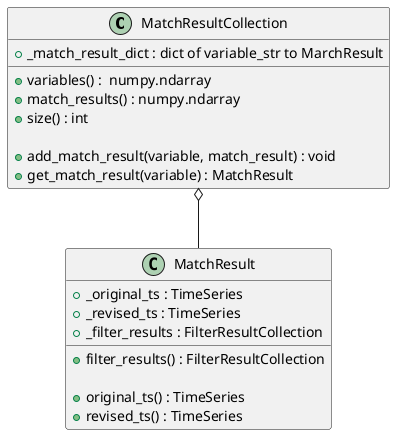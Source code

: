 @startuml

MatchResultCollection o-- MatchResult

'TimeSeries *-- SteadyState

class MatchResultCollection {
    +_match_result_dict : dict of variable_str to MarchResult
    +variables() :  numpy.ndarray
    +match_results() : numpy.ndarray
    +size() : int

    +add_match_result(variable, match_result) : void
    +get_match_result(variable) : MatchResult
}

class MatchResult {
    +_original_ts : TimeSeries
    +_revised_ts : TimeSeries
    +_filter_results : FilterResultCollection
    +filter_results() : FilterResultCollection

    +original_ts() : TimeSeries
    +revised_ts() : TimeSeries
}

@enduml